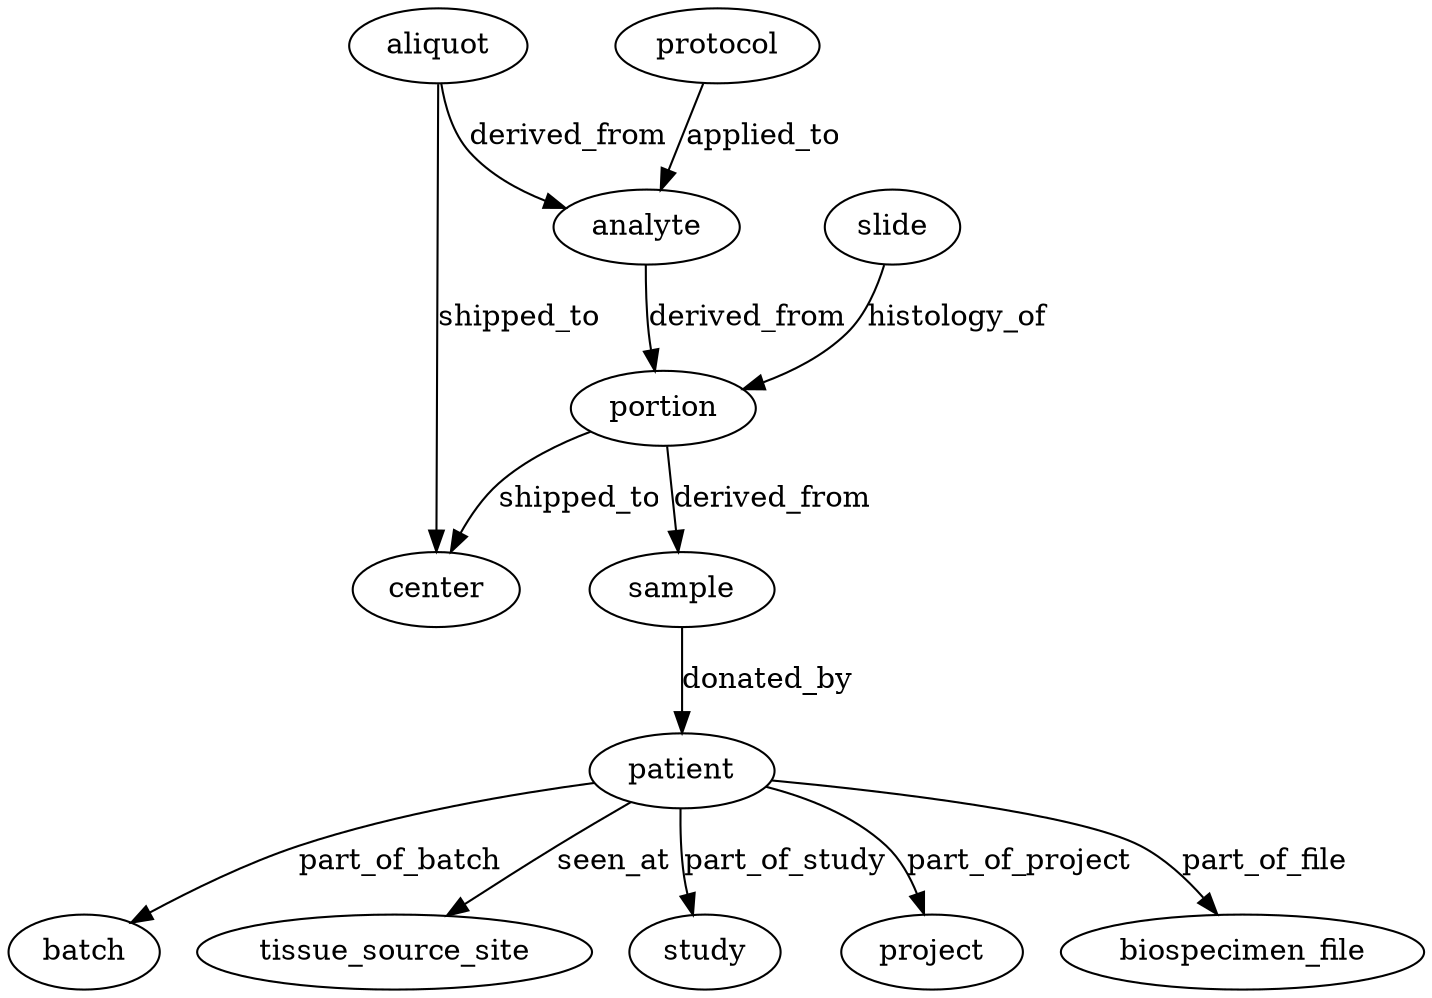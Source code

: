 // XML Generate Datamodel
digraph {
	aliquot
	analyte
		aliquot -> analyte [label=derived_from]
	aliquot
	center
		aliquot -> center [label=shipped_to]
	analyte
	portion
		analyte -> portion [label=derived_from]
	sample
	patient
		sample -> patient [label=donated_by]
	patient
	batch
		patient -> batch [label=part_of_batch]
	patient
	tissue_source_site
		patient -> tissue_source_site [label=seen_at]
	patient
	study
		patient -> study [label=part_of_study]
	portion
	sample
		portion -> sample [label=derived_from]
	protocol
	analyte
		protocol -> analyte [label=applied_to]
	patient
	project
		patient -> project [label=part_of_project]
	patient
	biospecimen_file
		patient -> biospecimen_file [label=part_of_file]
	slide
	portion
		slide -> portion [label=histology_of]
	portion
	center
		portion -> center [label=shipped_to]
}